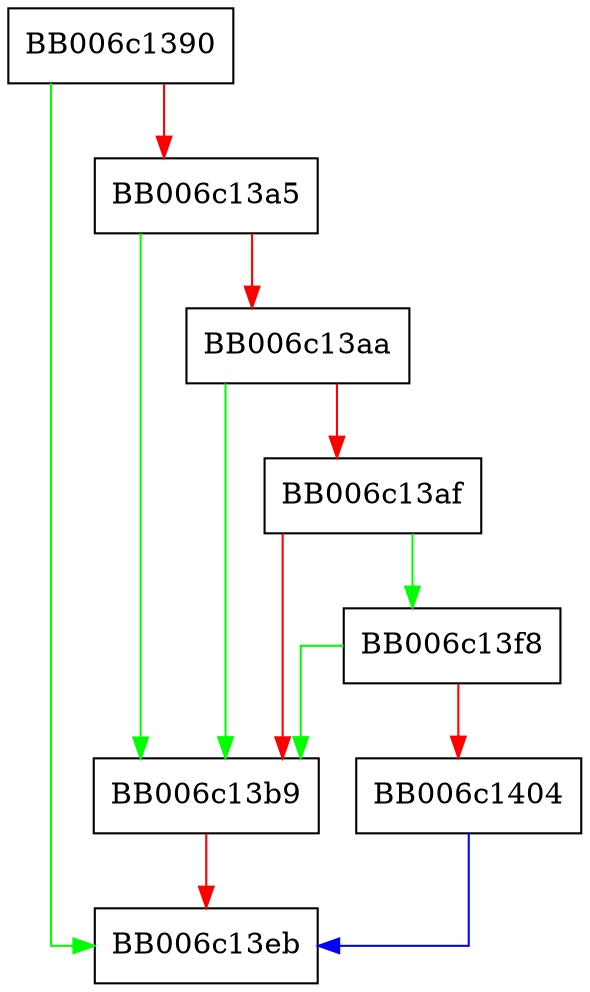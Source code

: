 digraph ecx_set_peer {
  node [shape="box"];
  graph [splines=ortho];
  BB006c1390 -> BB006c13eb [color="green"];
  BB006c1390 -> BB006c13a5 [color="red"];
  BB006c13a5 -> BB006c13b9 [color="green"];
  BB006c13a5 -> BB006c13aa [color="red"];
  BB006c13aa -> BB006c13b9 [color="green"];
  BB006c13aa -> BB006c13af [color="red"];
  BB006c13af -> BB006c13f8 [color="green"];
  BB006c13af -> BB006c13b9 [color="red"];
  BB006c13b9 -> BB006c13eb [color="red"];
  BB006c13f8 -> BB006c13b9 [color="green"];
  BB006c13f8 -> BB006c1404 [color="red"];
  BB006c1404 -> BB006c13eb [color="blue"];
}